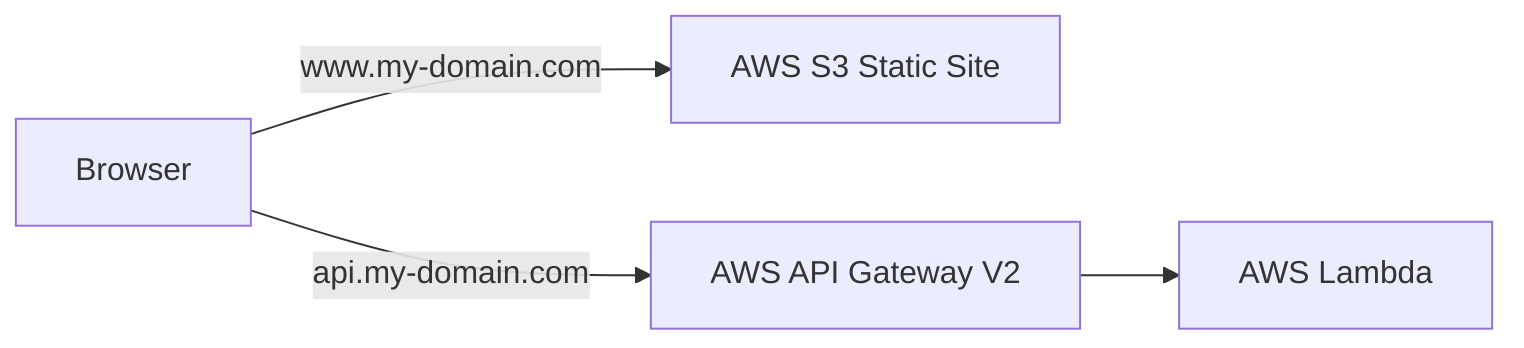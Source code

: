 graph LR
Browser[Browser]
S3[AWS S3 Static Site]
APIGWV2[AWS API Gateway V2]
Lambda[AWS Lambda]
Browser --> |www.my-domain.com| S3
Browser --> |api.my-domain.com| APIGWV2
APIGWV2 --> Lambda